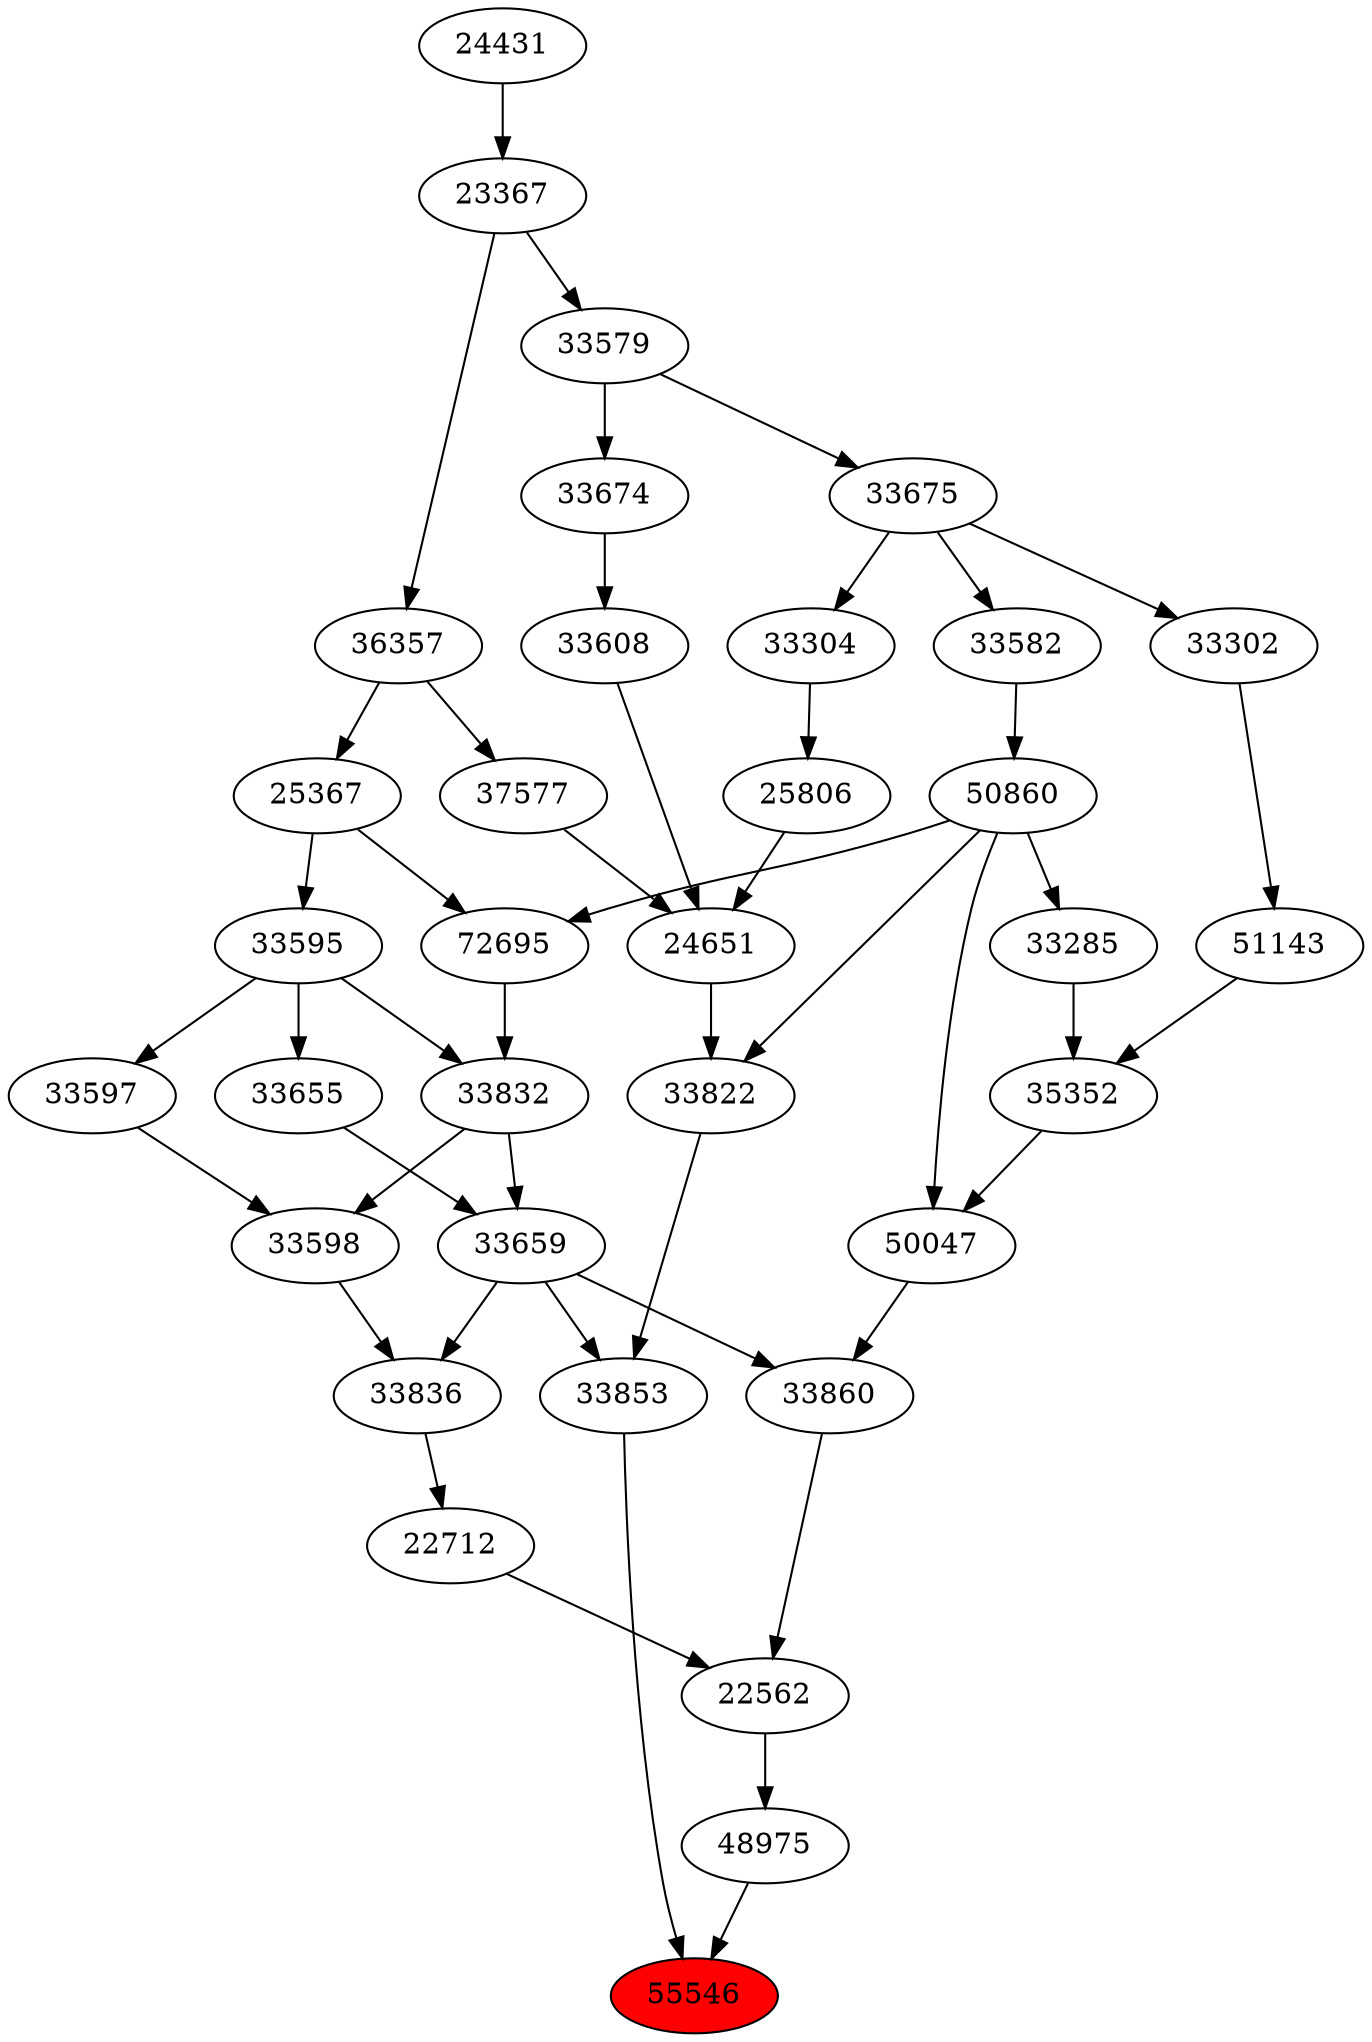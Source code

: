 strict digraph{ 
55546 [label="55546" fillcolor=red style=filled]
33853 -> 55546
48975 -> 55546
33853 [label="33853"]
33659 -> 33853
33822 -> 33853
48975 [label="48975"]
22562 -> 48975
33659 [label="33659"]
33655 -> 33659
33832 -> 33659
33822 [label="33822"]
24651 -> 33822
50860 -> 33822
22562 [label="22562"]
33860 -> 22562
22712 -> 22562
33655 [label="33655"]
33595 -> 33655
33832 [label="33832"]
72695 -> 33832
33595 -> 33832
24651 [label="24651"]
25806 -> 24651
33608 -> 24651
37577 -> 24651
50860 [label="50860"]
33582 -> 50860
33860 [label="33860"]
33659 -> 33860
50047 -> 33860
22712 [label="22712"]
33836 -> 22712
33595 [label="33595"]
25367 -> 33595
72695 [label="72695"]
50860 -> 72695
25367 -> 72695
25806 [label="25806"]
33304 -> 25806
33608 [label="33608"]
33674 -> 33608
37577 [label="37577"]
36357 -> 37577
33582 [label="33582"]
33675 -> 33582
50047 [label="50047"]
35352 -> 50047
50860 -> 50047
33836 [label="33836"]
33659 -> 33836
33598 -> 33836
25367 [label="25367"]
36357 -> 25367
33304 [label="33304"]
33675 -> 33304
33674 [label="33674"]
33579 -> 33674
36357 [label="36357"]
23367 -> 36357
33675 [label="33675"]
33579 -> 33675
35352 [label="35352"]
33285 -> 35352
51143 -> 35352
33598 [label="33598"]
33597 -> 33598
33832 -> 33598
33579 [label="33579"]
23367 -> 33579
23367 [label="23367"]
24431 -> 23367
33285 [label="33285"]
50860 -> 33285
51143 [label="51143"]
33302 -> 51143
33597 [label="33597"]
33595 -> 33597
24431 [label="24431"]
33302 [label="33302"]
33675 -> 33302
}